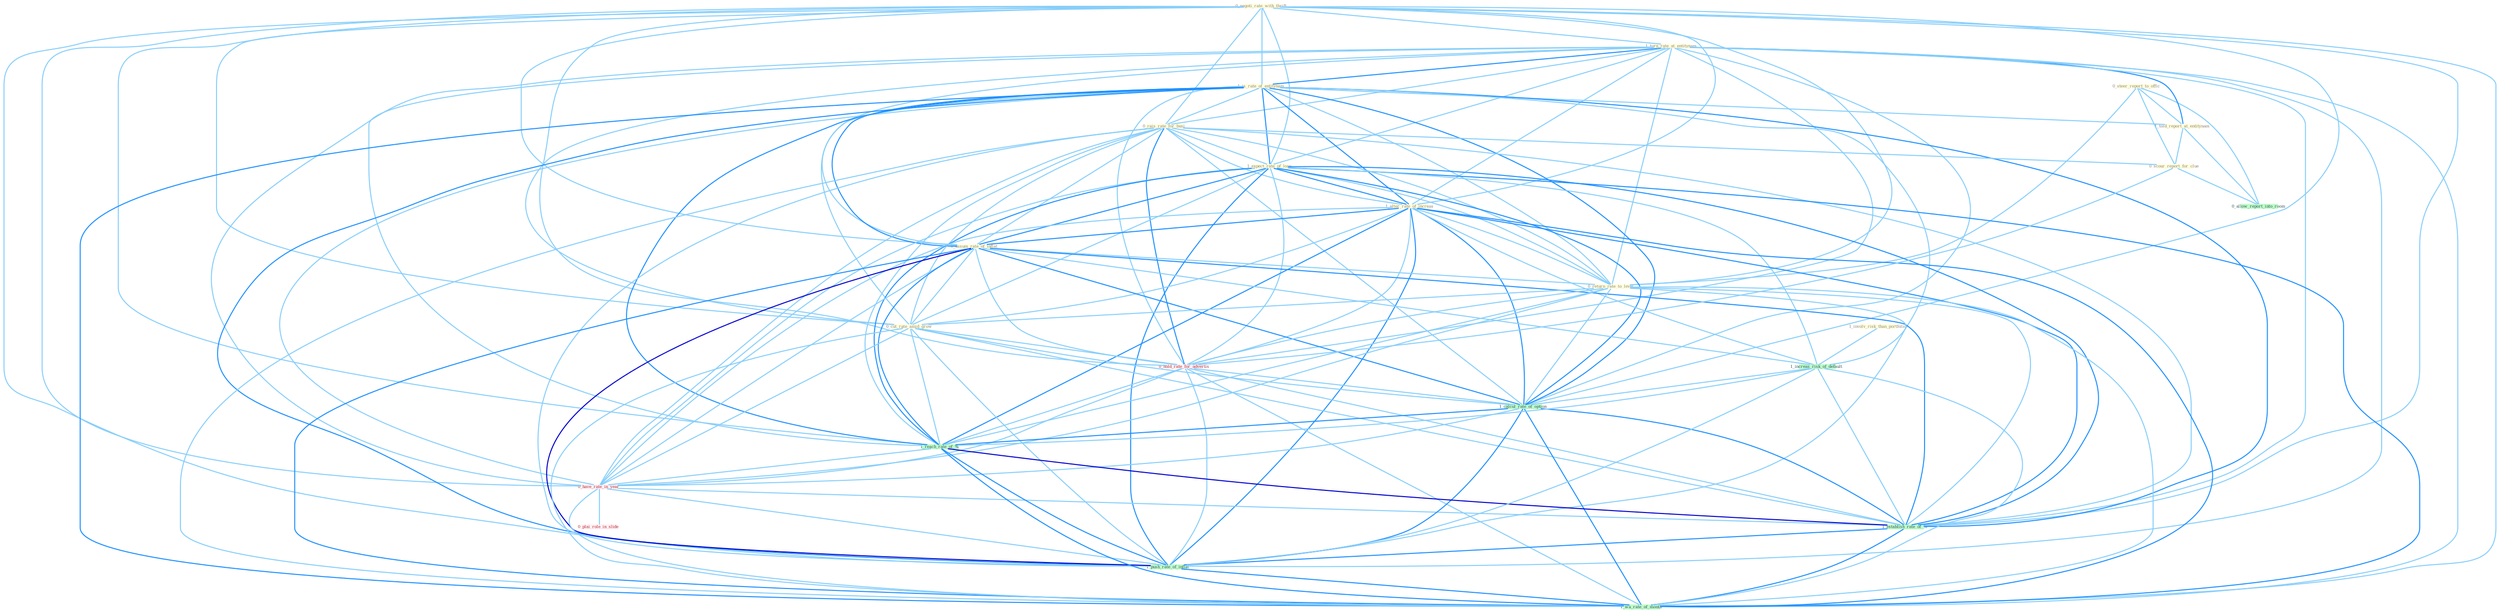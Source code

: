 Graph G{ 
    node
    [shape=polygon,style=filled,width=.5,height=.06,color="#BDFCC9",fixedsize=true,fontsize=4,
    fontcolor="#2f4f4f"];
    {node
    [color="#ffffe0", fontcolor="#8b7d6b"] "0_negoti_rate_with_thrift " "0_steer_report_to_offic " "1_turn_rate_at_entitynam " "1_is_rate_of_entitynam " "0_rais_rate_for_busi " "1_expect_rate_of_loan " "1_alter_rate_of_increas " "1_assum_rate_of_inflat " "1_involv_risk_than_portfolio " "1_told_report_at_entitynam " "0_return_rate_to_level " "0_cut_rate_amid_grow " "0_scour_report_for_clue "}
{node [color="#fff0f5", fontcolor="#b22222"] "0_hold_rate_for_advertis " "0_have_rate_in_year " "0_plai_role_in_slide "}
edge [color="#B0E2FF"];

	"0_negoti_rate_with_thrift " -- "1_turn_rate_at_entitynam " [w="1", color="#87cefa" ];
	"0_negoti_rate_with_thrift " -- "1_is_rate_of_entitynam " [w="1", color="#87cefa" ];
	"0_negoti_rate_with_thrift " -- "0_rais_rate_for_busi " [w="1", color="#87cefa" ];
	"0_negoti_rate_with_thrift " -- "1_expect_rate_of_loan " [w="1", color="#87cefa" ];
	"0_negoti_rate_with_thrift " -- "1_alter_rate_of_increas " [w="1", color="#87cefa" ];
	"0_negoti_rate_with_thrift " -- "1_assum_rate_of_inflat " [w="1", color="#87cefa" ];
	"0_negoti_rate_with_thrift " -- "0_return_rate_to_level " [w="1", color="#87cefa" ];
	"0_negoti_rate_with_thrift " -- "0_cut_rate_amid_grow " [w="1", color="#87cefa" ];
	"0_negoti_rate_with_thrift " -- "0_hold_rate_for_advertis " [w="1", color="#87cefa" ];
	"0_negoti_rate_with_thrift " -- "1_calcul_rate_of_option " [w="1", color="#87cefa" ];
	"0_negoti_rate_with_thrift " -- "1_reach_rate_of_% " [w="1", color="#87cefa" ];
	"0_negoti_rate_with_thrift " -- "0_have_rate_in_year " [w="1", color="#87cefa" ];
	"0_negoti_rate_with_thrift " -- "1_establish_rate_of_% " [w="1", color="#87cefa" ];
	"0_negoti_rate_with_thrift " -- "1_push_rate_of_inflat " [w="1", color="#87cefa" ];
	"0_negoti_rate_with_thrift " -- "1_wa_rate_of_month " [w="1", color="#87cefa" ];
	"0_steer_report_to_offic " -- "1_told_report_at_entitynam " [w="1", color="#87cefa" ];
	"0_steer_report_to_offic " -- "0_return_rate_to_level " [w="1", color="#87cefa" ];
	"0_steer_report_to_offic " -- "0_scour_report_for_clue " [w="1", color="#87cefa" ];
	"0_steer_report_to_offic " -- "0_allow_report_into_room " [w="1", color="#87cefa" ];
	"1_turn_rate_at_entitynam " -- "1_is_rate_of_entitynam " [w="2", color="#1e90ff" , len=0.8];
	"1_turn_rate_at_entitynam " -- "0_rais_rate_for_busi " [w="1", color="#87cefa" ];
	"1_turn_rate_at_entitynam " -- "1_expect_rate_of_loan " [w="1", color="#87cefa" ];
	"1_turn_rate_at_entitynam " -- "1_alter_rate_of_increas " [w="1", color="#87cefa" ];
	"1_turn_rate_at_entitynam " -- "1_assum_rate_of_inflat " [w="1", color="#87cefa" ];
	"1_turn_rate_at_entitynam " -- "1_told_report_at_entitynam " [w="2", color="#1e90ff" , len=0.8];
	"1_turn_rate_at_entitynam " -- "0_return_rate_to_level " [w="1", color="#87cefa" ];
	"1_turn_rate_at_entitynam " -- "0_cut_rate_amid_grow " [w="1", color="#87cefa" ];
	"1_turn_rate_at_entitynam " -- "0_hold_rate_for_advertis " [w="1", color="#87cefa" ];
	"1_turn_rate_at_entitynam " -- "1_calcul_rate_of_option " [w="1", color="#87cefa" ];
	"1_turn_rate_at_entitynam " -- "1_reach_rate_of_% " [w="1", color="#87cefa" ];
	"1_turn_rate_at_entitynam " -- "0_have_rate_in_year " [w="1", color="#87cefa" ];
	"1_turn_rate_at_entitynam " -- "1_establish_rate_of_% " [w="1", color="#87cefa" ];
	"1_turn_rate_at_entitynam " -- "1_push_rate_of_inflat " [w="1", color="#87cefa" ];
	"1_turn_rate_at_entitynam " -- "1_wa_rate_of_month " [w="1", color="#87cefa" ];
	"1_is_rate_of_entitynam " -- "0_rais_rate_for_busi " [w="1", color="#87cefa" ];
	"1_is_rate_of_entitynam " -- "1_expect_rate_of_loan " [w="2", color="#1e90ff" , len=0.8];
	"1_is_rate_of_entitynam " -- "1_alter_rate_of_increas " [w="2", color="#1e90ff" , len=0.8];
	"1_is_rate_of_entitynam " -- "1_assum_rate_of_inflat " [w="2", color="#1e90ff" , len=0.8];
	"1_is_rate_of_entitynam " -- "1_told_report_at_entitynam " [w="1", color="#87cefa" ];
	"1_is_rate_of_entitynam " -- "0_return_rate_to_level " [w="1", color="#87cefa" ];
	"1_is_rate_of_entitynam " -- "0_cut_rate_amid_grow " [w="1", color="#87cefa" ];
	"1_is_rate_of_entitynam " -- "1_increas_risk_of_default " [w="1", color="#87cefa" ];
	"1_is_rate_of_entitynam " -- "0_hold_rate_for_advertis " [w="1", color="#87cefa" ];
	"1_is_rate_of_entitynam " -- "1_calcul_rate_of_option " [w="2", color="#1e90ff" , len=0.8];
	"1_is_rate_of_entitynam " -- "1_reach_rate_of_% " [w="2", color="#1e90ff" , len=0.8];
	"1_is_rate_of_entitynam " -- "0_have_rate_in_year " [w="1", color="#87cefa" ];
	"1_is_rate_of_entitynam " -- "1_establish_rate_of_% " [w="2", color="#1e90ff" , len=0.8];
	"1_is_rate_of_entitynam " -- "1_push_rate_of_inflat " [w="2", color="#1e90ff" , len=0.8];
	"1_is_rate_of_entitynam " -- "1_wa_rate_of_month " [w="2", color="#1e90ff" , len=0.8];
	"0_rais_rate_for_busi " -- "1_expect_rate_of_loan " [w="1", color="#87cefa" ];
	"0_rais_rate_for_busi " -- "1_alter_rate_of_increas " [w="1", color="#87cefa" ];
	"0_rais_rate_for_busi " -- "1_assum_rate_of_inflat " [w="1", color="#87cefa" ];
	"0_rais_rate_for_busi " -- "0_return_rate_to_level " [w="1", color="#87cefa" ];
	"0_rais_rate_for_busi " -- "0_cut_rate_amid_grow " [w="1", color="#87cefa" ];
	"0_rais_rate_for_busi " -- "0_scour_report_for_clue " [w="1", color="#87cefa" ];
	"0_rais_rate_for_busi " -- "0_hold_rate_for_advertis " [w="2", color="#1e90ff" , len=0.8];
	"0_rais_rate_for_busi " -- "1_calcul_rate_of_option " [w="1", color="#87cefa" ];
	"0_rais_rate_for_busi " -- "1_reach_rate_of_% " [w="1", color="#87cefa" ];
	"0_rais_rate_for_busi " -- "0_have_rate_in_year " [w="1", color="#87cefa" ];
	"0_rais_rate_for_busi " -- "1_establish_rate_of_% " [w="1", color="#87cefa" ];
	"0_rais_rate_for_busi " -- "1_push_rate_of_inflat " [w="1", color="#87cefa" ];
	"0_rais_rate_for_busi " -- "1_wa_rate_of_month " [w="1", color="#87cefa" ];
	"1_expect_rate_of_loan " -- "1_alter_rate_of_increas " [w="2", color="#1e90ff" , len=0.8];
	"1_expect_rate_of_loan " -- "1_assum_rate_of_inflat " [w="2", color="#1e90ff" , len=0.8];
	"1_expect_rate_of_loan " -- "0_return_rate_to_level " [w="1", color="#87cefa" ];
	"1_expect_rate_of_loan " -- "0_cut_rate_amid_grow " [w="1", color="#87cefa" ];
	"1_expect_rate_of_loan " -- "1_increas_risk_of_default " [w="1", color="#87cefa" ];
	"1_expect_rate_of_loan " -- "0_hold_rate_for_advertis " [w="1", color="#87cefa" ];
	"1_expect_rate_of_loan " -- "1_calcul_rate_of_option " [w="2", color="#1e90ff" , len=0.8];
	"1_expect_rate_of_loan " -- "1_reach_rate_of_% " [w="2", color="#1e90ff" , len=0.8];
	"1_expect_rate_of_loan " -- "0_have_rate_in_year " [w="1", color="#87cefa" ];
	"1_expect_rate_of_loan " -- "1_establish_rate_of_% " [w="2", color="#1e90ff" , len=0.8];
	"1_expect_rate_of_loan " -- "1_push_rate_of_inflat " [w="2", color="#1e90ff" , len=0.8];
	"1_expect_rate_of_loan " -- "1_wa_rate_of_month " [w="2", color="#1e90ff" , len=0.8];
	"1_alter_rate_of_increas " -- "1_assum_rate_of_inflat " [w="2", color="#1e90ff" , len=0.8];
	"1_alter_rate_of_increas " -- "0_return_rate_to_level " [w="1", color="#87cefa" ];
	"1_alter_rate_of_increas " -- "0_cut_rate_amid_grow " [w="1", color="#87cefa" ];
	"1_alter_rate_of_increas " -- "1_increas_risk_of_default " [w="1", color="#87cefa" ];
	"1_alter_rate_of_increas " -- "0_hold_rate_for_advertis " [w="1", color="#87cefa" ];
	"1_alter_rate_of_increas " -- "1_calcul_rate_of_option " [w="2", color="#1e90ff" , len=0.8];
	"1_alter_rate_of_increas " -- "1_reach_rate_of_% " [w="2", color="#1e90ff" , len=0.8];
	"1_alter_rate_of_increas " -- "0_have_rate_in_year " [w="1", color="#87cefa" ];
	"1_alter_rate_of_increas " -- "1_establish_rate_of_% " [w="2", color="#1e90ff" , len=0.8];
	"1_alter_rate_of_increas " -- "1_push_rate_of_inflat " [w="2", color="#1e90ff" , len=0.8];
	"1_alter_rate_of_increas " -- "1_wa_rate_of_month " [w="2", color="#1e90ff" , len=0.8];
	"1_assum_rate_of_inflat " -- "0_return_rate_to_level " [w="1", color="#87cefa" ];
	"1_assum_rate_of_inflat " -- "0_cut_rate_amid_grow " [w="1", color="#87cefa" ];
	"1_assum_rate_of_inflat " -- "1_increas_risk_of_default " [w="1", color="#87cefa" ];
	"1_assum_rate_of_inflat " -- "0_hold_rate_for_advertis " [w="1", color="#87cefa" ];
	"1_assum_rate_of_inflat " -- "1_calcul_rate_of_option " [w="2", color="#1e90ff" , len=0.8];
	"1_assum_rate_of_inflat " -- "1_reach_rate_of_% " [w="2", color="#1e90ff" , len=0.8];
	"1_assum_rate_of_inflat " -- "0_have_rate_in_year " [w="1", color="#87cefa" ];
	"1_assum_rate_of_inflat " -- "1_establish_rate_of_% " [w="2", color="#1e90ff" , len=0.8];
	"1_assum_rate_of_inflat " -- "1_push_rate_of_inflat " [w="3", color="#0000cd" , len=0.6];
	"1_assum_rate_of_inflat " -- "1_wa_rate_of_month " [w="2", color="#1e90ff" , len=0.8];
	"1_involv_risk_than_portfolio " -- "1_increas_risk_of_default " [w="1", color="#87cefa" ];
	"1_told_report_at_entitynam " -- "0_scour_report_for_clue " [w="1", color="#87cefa" ];
	"1_told_report_at_entitynam " -- "0_allow_report_into_room " [w="1", color="#87cefa" ];
	"0_return_rate_to_level " -- "0_cut_rate_amid_grow " [w="1", color="#87cefa" ];
	"0_return_rate_to_level " -- "0_hold_rate_for_advertis " [w="1", color="#87cefa" ];
	"0_return_rate_to_level " -- "1_calcul_rate_of_option " [w="1", color="#87cefa" ];
	"0_return_rate_to_level " -- "1_reach_rate_of_% " [w="1", color="#87cefa" ];
	"0_return_rate_to_level " -- "0_have_rate_in_year " [w="1", color="#87cefa" ];
	"0_return_rate_to_level " -- "1_establish_rate_of_% " [w="1", color="#87cefa" ];
	"0_return_rate_to_level " -- "1_push_rate_of_inflat " [w="1", color="#87cefa" ];
	"0_return_rate_to_level " -- "1_wa_rate_of_month " [w="1", color="#87cefa" ];
	"0_cut_rate_amid_grow " -- "0_hold_rate_for_advertis " [w="1", color="#87cefa" ];
	"0_cut_rate_amid_grow " -- "1_calcul_rate_of_option " [w="1", color="#87cefa" ];
	"0_cut_rate_amid_grow " -- "1_reach_rate_of_% " [w="1", color="#87cefa" ];
	"0_cut_rate_amid_grow " -- "0_have_rate_in_year " [w="1", color="#87cefa" ];
	"0_cut_rate_amid_grow " -- "1_establish_rate_of_% " [w="1", color="#87cefa" ];
	"0_cut_rate_amid_grow " -- "1_push_rate_of_inflat " [w="1", color="#87cefa" ];
	"0_cut_rate_amid_grow " -- "1_wa_rate_of_month " [w="1", color="#87cefa" ];
	"0_scour_report_for_clue " -- "0_allow_report_into_room " [w="1", color="#87cefa" ];
	"0_scour_report_for_clue " -- "0_hold_rate_for_advertis " [w="1", color="#87cefa" ];
	"1_increas_risk_of_default " -- "1_calcul_rate_of_option " [w="1", color="#87cefa" ];
	"1_increas_risk_of_default " -- "1_reach_rate_of_% " [w="1", color="#87cefa" ];
	"1_increas_risk_of_default " -- "1_establish_rate_of_% " [w="1", color="#87cefa" ];
	"1_increas_risk_of_default " -- "1_push_rate_of_inflat " [w="1", color="#87cefa" ];
	"1_increas_risk_of_default " -- "1_wa_rate_of_month " [w="1", color="#87cefa" ];
	"0_hold_rate_for_advertis " -- "1_calcul_rate_of_option " [w="1", color="#87cefa" ];
	"0_hold_rate_for_advertis " -- "1_reach_rate_of_% " [w="1", color="#87cefa" ];
	"0_hold_rate_for_advertis " -- "0_have_rate_in_year " [w="1", color="#87cefa" ];
	"0_hold_rate_for_advertis " -- "1_establish_rate_of_% " [w="1", color="#87cefa" ];
	"0_hold_rate_for_advertis " -- "1_push_rate_of_inflat " [w="1", color="#87cefa" ];
	"0_hold_rate_for_advertis " -- "1_wa_rate_of_month " [w="1", color="#87cefa" ];
	"1_calcul_rate_of_option " -- "1_reach_rate_of_% " [w="2", color="#1e90ff" , len=0.8];
	"1_calcul_rate_of_option " -- "0_have_rate_in_year " [w="1", color="#87cefa" ];
	"1_calcul_rate_of_option " -- "1_establish_rate_of_% " [w="2", color="#1e90ff" , len=0.8];
	"1_calcul_rate_of_option " -- "1_push_rate_of_inflat " [w="2", color="#1e90ff" , len=0.8];
	"1_calcul_rate_of_option " -- "1_wa_rate_of_month " [w="2", color="#1e90ff" , len=0.8];
	"1_reach_rate_of_% " -- "0_have_rate_in_year " [w="1", color="#87cefa" ];
	"1_reach_rate_of_% " -- "1_establish_rate_of_% " [w="3", color="#0000cd" , len=0.6];
	"1_reach_rate_of_% " -- "1_push_rate_of_inflat " [w="2", color="#1e90ff" , len=0.8];
	"1_reach_rate_of_% " -- "1_wa_rate_of_month " [w="2", color="#1e90ff" , len=0.8];
	"0_have_rate_in_year " -- "1_establish_rate_of_% " [w="1", color="#87cefa" ];
	"0_have_rate_in_year " -- "0_plai_role_in_slide " [w="1", color="#87cefa" ];
	"0_have_rate_in_year " -- "1_push_rate_of_inflat " [w="1", color="#87cefa" ];
	"0_have_rate_in_year " -- "1_wa_rate_of_month " [w="1", color="#87cefa" ];
	"1_establish_rate_of_% " -- "1_push_rate_of_inflat " [w="2", color="#1e90ff" , len=0.8];
	"1_establish_rate_of_% " -- "1_wa_rate_of_month " [w="2", color="#1e90ff" , len=0.8];
	"1_push_rate_of_inflat " -- "1_wa_rate_of_month " [w="2", color="#1e90ff" , len=0.8];
}